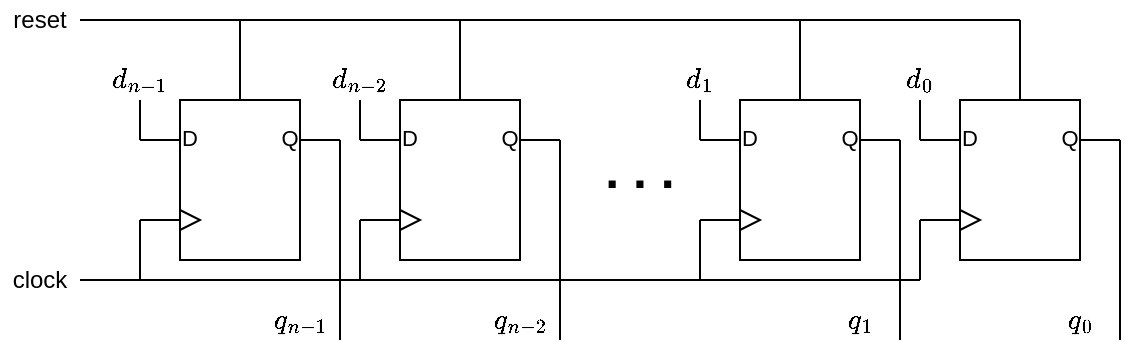 <mxfile version="11.2.4" type="device" pages="1"><diagram id="Baa_bTZ9k1y_V6hZIfJs" name="Page-1"><mxGraphModel dx="946" dy="625" grid="1" gridSize="10" guides="1" tooltips="1" connect="1" arrows="1" fold="1" page="1" pageScale="1" pageWidth="850" pageHeight="1100" math="1" shadow="0"><root><mxCell id="0"/><mxCell id="1" parent="0"/><mxCell id="AKQEyzix3f69MbfpBLo5-2" style="rounded=0;orthogonalLoop=1;jettySize=auto;html=1;exitX=0;exitY=0.25;exitDx=0;exitDy=0;exitPerimeter=0;endArrow=none;endFill=0;" edge="1" parent="1" source="AKQEyzix3f69MbfpBLo5-1"><mxGeometry relative="1" as="geometry"><mxPoint x="500" y="80" as="targetPoint"/></mxGeometry></mxCell><mxCell id="AKQEyzix3f69MbfpBLo5-3" style="edgeStyle=none;rounded=0;orthogonalLoop=1;jettySize=auto;html=1;exitX=1;exitY=0.25;exitDx=0;exitDy=0;exitPerimeter=0;endArrow=none;endFill=0;" edge="1" parent="1" source="AKQEyzix3f69MbfpBLo5-1"><mxGeometry relative="1" as="geometry"><mxPoint x="600" y="200" as="targetPoint"/></mxGeometry></mxCell><mxCell id="AKQEyzix3f69MbfpBLo5-4" style="edgeStyle=none;rounded=0;orthogonalLoop=1;jettySize=auto;html=1;exitX=0;exitY=0.75;exitDx=0;exitDy=0;exitPerimeter=0;endArrow=none;endFill=0;" edge="1" parent="1" source="AKQEyzix3f69MbfpBLo5-1"><mxGeometry relative="1" as="geometry"><mxPoint x="500" y="170" as="targetPoint"/></mxGeometry></mxCell><mxCell id="AKQEyzix3f69MbfpBLo5-1" value="" style="verticalLabelPosition=bottom;shadow=0;dashed=0;align=center;fillColor=#ffffff;html=1;verticalAlign=top;strokeWidth=1;shape=stencil(rVXbjoIwEP0aHneDNKivG1beTfYHCo7SWNqmVNS/314wsUBJVzeBh55hes5M55QEFV2DBSRZijsBtUrQd5JlPZYEV1TDmY40DtymbslwCw7Rb/pzt9klJeKjpFy4bzol+Rmu5KCGZMIakES56NVhq9TuiHZJ+qVR86Ci5oxpHYSzzos8xfXmmDA1lmJ2FpqkBQXSoYPim7e6D6vPLLdA+Ree3Qs8mxd49hE8q5h6UKGRUFNRUeH6fJL8wg6z6qQZickEDOe39uWM6w6JCVCi4sglLGg5EkrdXIV6KbAZt0ngEW55D6FTmpXrp1PCIFhtRP4S/fpN+oh8n377ZvmDd1+vf1RAHvbIvAD0zw1c8qjGA6Olr8/FiVRwM/7BlJyYI6qBGTs/bknv9uqfvqu4Urz1DZb7LV+SHEm8jyLeRBDbLk0cbFH3h7HALw==);" vertex="1" parent="1"><mxGeometry x="500" y="80" width="100" height="80" as="geometry"/></mxCell><mxCell id="AKQEyzix3f69MbfpBLo5-5" value="$$d_0$$" style="text;html=1;strokeColor=none;fillColor=none;align=center;verticalAlign=middle;whiteSpace=wrap;rounded=0;" vertex="1" parent="1"><mxGeometry x="480" y="60" width="40" height="20" as="geometry"/></mxCell><mxCell id="AKQEyzix3f69MbfpBLo5-6" value="$$q_0$$" style="text;html=1;strokeColor=none;fillColor=none;align=center;verticalAlign=middle;whiteSpace=wrap;rounded=0;" vertex="1" parent="1"><mxGeometry x="560" y="180" width="40" height="20" as="geometry"/></mxCell><mxCell id="AKQEyzix3f69MbfpBLo5-13" value="" style="endArrow=none;html=1;" edge="1" parent="1" target="AKQEyzix3f69MbfpBLo5-1"><mxGeometry width="50" height="50" relative="1" as="geometry"><mxPoint x="550" y="40" as="sourcePoint"/><mxPoint x="530" y="220" as="targetPoint"/></mxGeometry></mxCell><mxCell id="AKQEyzix3f69MbfpBLo5-14" style="rounded=0;orthogonalLoop=1;jettySize=auto;html=1;exitX=0;exitY=0.25;exitDx=0;exitDy=0;exitPerimeter=0;endArrow=none;endFill=0;" edge="1" parent="1" source="AKQEyzix3f69MbfpBLo5-17"><mxGeometry relative="1" as="geometry"><mxPoint x="390" y="80" as="targetPoint"/></mxGeometry></mxCell><mxCell id="AKQEyzix3f69MbfpBLo5-15" style="edgeStyle=none;rounded=0;orthogonalLoop=1;jettySize=auto;html=1;exitX=1;exitY=0.25;exitDx=0;exitDy=0;exitPerimeter=0;endArrow=none;endFill=0;" edge="1" parent="1" source="AKQEyzix3f69MbfpBLo5-17"><mxGeometry relative="1" as="geometry"><mxPoint x="490" y="200" as="targetPoint"/></mxGeometry></mxCell><mxCell id="AKQEyzix3f69MbfpBLo5-16" style="edgeStyle=none;rounded=0;orthogonalLoop=1;jettySize=auto;html=1;exitX=0;exitY=0.75;exitDx=0;exitDy=0;exitPerimeter=0;endArrow=none;endFill=0;" edge="1" parent="1" source="AKQEyzix3f69MbfpBLo5-17"><mxGeometry relative="1" as="geometry"><mxPoint x="390" y="170" as="targetPoint"/></mxGeometry></mxCell><mxCell id="AKQEyzix3f69MbfpBLo5-17" value="" style="verticalLabelPosition=bottom;shadow=0;dashed=0;align=center;fillColor=#ffffff;html=1;verticalAlign=top;strokeWidth=1;shape=stencil(rVXbjoIwEP0aHneDNKivG1beTfYHCo7SWNqmVNS/314wsUBJVzeBh55hes5M55QEFV2DBSRZijsBtUrQd5JlPZYEV1TDmY40DtymbslwCw7Rb/pzt9klJeKjpFy4bzol+Rmu5KCGZMIakES56NVhq9TuiHZJ+qVR86Ci5oxpHYSzzos8xfXmmDA1lmJ2FpqkBQXSoYPim7e6D6vPLLdA+Ree3Qs8mxd49hE8q5h6UKGRUFNRUeH6fJL8wg6z6qQZickEDOe39uWM6w6JCVCi4sglLGg5EkrdXIV6KbAZt0ngEW55D6FTmpXrp1PCIFhtRP4S/fpN+oh8n377ZvmDd1+vf1RAHvbIvAD0zw1c8qjGA6Olr8/FiVRwM/7BlJyYI6qBGTs/bknv9uqfvqu4Urz1DZb7LV+SHEm8jyLeRBDbLk0cbFH3h7HALw==);" vertex="1" parent="1"><mxGeometry x="390" y="80" width="100" height="80" as="geometry"/></mxCell><mxCell id="AKQEyzix3f69MbfpBLo5-18" value="$$d_1$$" style="text;html=1;strokeColor=none;fillColor=none;align=center;verticalAlign=middle;whiteSpace=wrap;rounded=0;" vertex="1" parent="1"><mxGeometry x="370" y="60" width="40" height="20" as="geometry"/></mxCell><mxCell id="AKQEyzix3f69MbfpBLo5-19" value="$$q_1$$" style="text;html=1;strokeColor=none;fillColor=none;align=center;verticalAlign=middle;whiteSpace=wrap;rounded=0;" vertex="1" parent="1"><mxGeometry x="450" y="180" width="40" height="20" as="geometry"/></mxCell><mxCell id="AKQEyzix3f69MbfpBLo5-20" value="" style="endArrow=none;html=1;" edge="1" parent="1" target="AKQEyzix3f69MbfpBLo5-17"><mxGeometry width="50" height="50" relative="1" as="geometry"><mxPoint x="440" y="40" as="sourcePoint"/><mxPoint x="420" y="220" as="targetPoint"/></mxGeometry></mxCell><mxCell id="AKQEyzix3f69MbfpBLo5-21" style="rounded=0;orthogonalLoop=1;jettySize=auto;html=1;exitX=0;exitY=0.25;exitDx=0;exitDy=0;exitPerimeter=0;endArrow=none;endFill=0;" edge="1" parent="1" source="AKQEyzix3f69MbfpBLo5-24"><mxGeometry relative="1" as="geometry"><mxPoint x="220" y="80" as="targetPoint"/></mxGeometry></mxCell><mxCell id="AKQEyzix3f69MbfpBLo5-22" style="edgeStyle=none;rounded=0;orthogonalLoop=1;jettySize=auto;html=1;exitX=1;exitY=0.25;exitDx=0;exitDy=0;exitPerimeter=0;endArrow=none;endFill=0;" edge="1" parent="1" source="AKQEyzix3f69MbfpBLo5-24"><mxGeometry relative="1" as="geometry"><mxPoint x="320" y="200" as="targetPoint"/></mxGeometry></mxCell><mxCell id="AKQEyzix3f69MbfpBLo5-23" style="edgeStyle=none;rounded=0;orthogonalLoop=1;jettySize=auto;html=1;exitX=0;exitY=0.75;exitDx=0;exitDy=0;exitPerimeter=0;endArrow=none;endFill=0;" edge="1" parent="1" source="AKQEyzix3f69MbfpBLo5-24"><mxGeometry relative="1" as="geometry"><mxPoint x="220" y="170" as="targetPoint"/></mxGeometry></mxCell><mxCell id="AKQEyzix3f69MbfpBLo5-24" value="" style="verticalLabelPosition=bottom;shadow=0;dashed=0;align=center;fillColor=#ffffff;html=1;verticalAlign=top;strokeWidth=1;shape=stencil(rVXbjoIwEP0aHneDNKivG1beTfYHCo7SWNqmVNS/314wsUBJVzeBh55hes5M55QEFV2DBSRZijsBtUrQd5JlPZYEV1TDmY40DtymbslwCw7Rb/pzt9klJeKjpFy4bzol+Rmu5KCGZMIakES56NVhq9TuiHZJ+qVR86Ci5oxpHYSzzos8xfXmmDA1lmJ2FpqkBQXSoYPim7e6D6vPLLdA+Ree3Qs8mxd49hE8q5h6UKGRUFNRUeH6fJL8wg6z6qQZickEDOe39uWM6w6JCVCi4sglLGg5EkrdXIV6KbAZt0ngEW55D6FTmpXrp1PCIFhtRP4S/fpN+oh8n377ZvmDd1+vf1RAHvbIvAD0zw1c8qjGA6Olr8/FiVRwM/7BlJyYI6qBGTs/bknv9uqfvqu4Urz1DZb7LV+SHEm8jyLeRBDbLk0cbFH3h7HALw==);" vertex="1" parent="1"><mxGeometry x="220" y="80" width="100" height="80" as="geometry"/></mxCell><mxCell id="AKQEyzix3f69MbfpBLo5-25" value="$$d_{n-2}$$" style="text;html=1;strokeColor=none;fillColor=none;align=center;verticalAlign=middle;whiteSpace=wrap;rounded=0;" vertex="1" parent="1"><mxGeometry x="200" y="60" width="40" height="20" as="geometry"/></mxCell><mxCell id="AKQEyzix3f69MbfpBLo5-26" value="$$q_{n-2}$$" style="text;html=1;strokeColor=none;fillColor=none;align=center;verticalAlign=middle;whiteSpace=wrap;rounded=0;" vertex="1" parent="1"><mxGeometry x="280" y="180" width="40" height="20" as="geometry"/></mxCell><mxCell id="AKQEyzix3f69MbfpBLo5-27" value="" style="endArrow=none;html=1;" edge="1" parent="1" target="AKQEyzix3f69MbfpBLo5-24"><mxGeometry width="50" height="50" relative="1" as="geometry"><mxPoint x="270" y="40" as="sourcePoint"/><mxPoint x="250" y="220" as="targetPoint"/></mxGeometry></mxCell><mxCell id="AKQEyzix3f69MbfpBLo5-28" style="rounded=0;orthogonalLoop=1;jettySize=auto;html=1;exitX=0;exitY=0.25;exitDx=0;exitDy=0;exitPerimeter=0;endArrow=none;endFill=0;" edge="1" parent="1" source="AKQEyzix3f69MbfpBLo5-31"><mxGeometry relative="1" as="geometry"><mxPoint x="110" y="80" as="targetPoint"/></mxGeometry></mxCell><mxCell id="AKQEyzix3f69MbfpBLo5-29" style="edgeStyle=none;rounded=0;orthogonalLoop=1;jettySize=auto;html=1;exitX=1;exitY=0.25;exitDx=0;exitDy=0;exitPerimeter=0;endArrow=none;endFill=0;" edge="1" parent="1" source="AKQEyzix3f69MbfpBLo5-31"><mxGeometry relative="1" as="geometry"><mxPoint x="210" y="200" as="targetPoint"/></mxGeometry></mxCell><mxCell id="AKQEyzix3f69MbfpBLo5-30" style="edgeStyle=none;rounded=0;orthogonalLoop=1;jettySize=auto;html=1;exitX=0;exitY=0.75;exitDx=0;exitDy=0;exitPerimeter=0;endArrow=none;endFill=0;" edge="1" parent="1" source="AKQEyzix3f69MbfpBLo5-31"><mxGeometry relative="1" as="geometry"><mxPoint x="110" y="170" as="targetPoint"/></mxGeometry></mxCell><mxCell id="AKQEyzix3f69MbfpBLo5-31" value="" style="verticalLabelPosition=bottom;shadow=0;dashed=0;align=center;fillColor=#ffffff;html=1;verticalAlign=top;strokeWidth=1;shape=stencil(rVXbjoIwEP0aHneDNKivG1beTfYHCo7SWNqmVNS/314wsUBJVzeBh55hes5M55QEFV2DBSRZijsBtUrQd5JlPZYEV1TDmY40DtymbslwCw7Rb/pzt9klJeKjpFy4bzol+Rmu5KCGZMIakES56NVhq9TuiHZJ+qVR86Ci5oxpHYSzzos8xfXmmDA1lmJ2FpqkBQXSoYPim7e6D6vPLLdA+Ree3Qs8mxd49hE8q5h6UKGRUFNRUeH6fJL8wg6z6qQZickEDOe39uWM6w6JCVCi4sglLGg5EkrdXIV6KbAZt0ngEW55D6FTmpXrp1PCIFhtRP4S/fpN+oh8n377ZvmDd1+vf1RAHvbIvAD0zw1c8qjGA6Olr8/FiVRwM/7BlJyYI6qBGTs/bknv9uqfvqu4Urz1DZb7LV+SHEm8jyLeRBDbLk0cbFH3h7HALw==);" vertex="1" parent="1"><mxGeometry x="110" y="80" width="100" height="80" as="geometry"/></mxCell><mxCell id="AKQEyzix3f69MbfpBLo5-32" value="$$d_{n-1}$$" style="text;html=1;strokeColor=none;fillColor=none;align=center;verticalAlign=middle;whiteSpace=wrap;rounded=0;" vertex="1" parent="1"><mxGeometry x="90" y="60" width="40" height="20" as="geometry"/></mxCell><mxCell id="AKQEyzix3f69MbfpBLo5-33" value="$$q_{n-1}$$" style="text;html=1;strokeColor=none;fillColor=none;align=center;verticalAlign=middle;whiteSpace=wrap;rounded=0;" vertex="1" parent="1"><mxGeometry x="170" y="180" width="40" height="20" as="geometry"/></mxCell><mxCell id="AKQEyzix3f69MbfpBLo5-34" value="" style="endArrow=none;html=1;" edge="1" parent="1" target="AKQEyzix3f69MbfpBLo5-31"><mxGeometry width="50" height="50" relative="1" as="geometry"><mxPoint x="160" y="40" as="sourcePoint"/><mxPoint x="140" y="220" as="targetPoint"/></mxGeometry></mxCell><mxCell id="AKQEyzix3f69MbfpBLo5-35" value="" style="endArrow=none;html=1;" edge="1" parent="1"><mxGeometry width="50" height="50" relative="1" as="geometry"><mxPoint x="550" y="40" as="sourcePoint"/><mxPoint x="80" y="40" as="targetPoint"/></mxGeometry></mxCell><mxCell id="AKQEyzix3f69MbfpBLo5-36" value="" style="endArrow=none;html=1;" edge="1" parent="1"><mxGeometry width="50" height="50" relative="1" as="geometry"><mxPoint x="80" y="170" as="sourcePoint"/><mxPoint x="500" y="170" as="targetPoint"/></mxGeometry></mxCell><mxCell id="AKQEyzix3f69MbfpBLo5-38" value="clock" style="text;html=1;strokeColor=none;fillColor=none;align=center;verticalAlign=middle;whiteSpace=wrap;rounded=0;" vertex="1" parent="1"><mxGeometry x="40" y="160" width="40" height="20" as="geometry"/></mxCell><mxCell id="AKQEyzix3f69MbfpBLo5-39" value="reset" style="text;html=1;strokeColor=none;fillColor=none;align=center;verticalAlign=middle;whiteSpace=wrap;rounded=0;" vertex="1" parent="1"><mxGeometry x="40" y="30" width="40" height="20" as="geometry"/></mxCell><mxCell id="AKQEyzix3f69MbfpBLo5-40" value=". . ." style="text;html=1;strokeColor=none;fillColor=none;align=center;verticalAlign=middle;whiteSpace=wrap;rounded=0;fontStyle=1;fontSize=25;" vertex="1" parent="1"><mxGeometry x="340" y="104" width="40" height="20" as="geometry"/></mxCell></root></mxGraphModel></diagram></mxfile>
